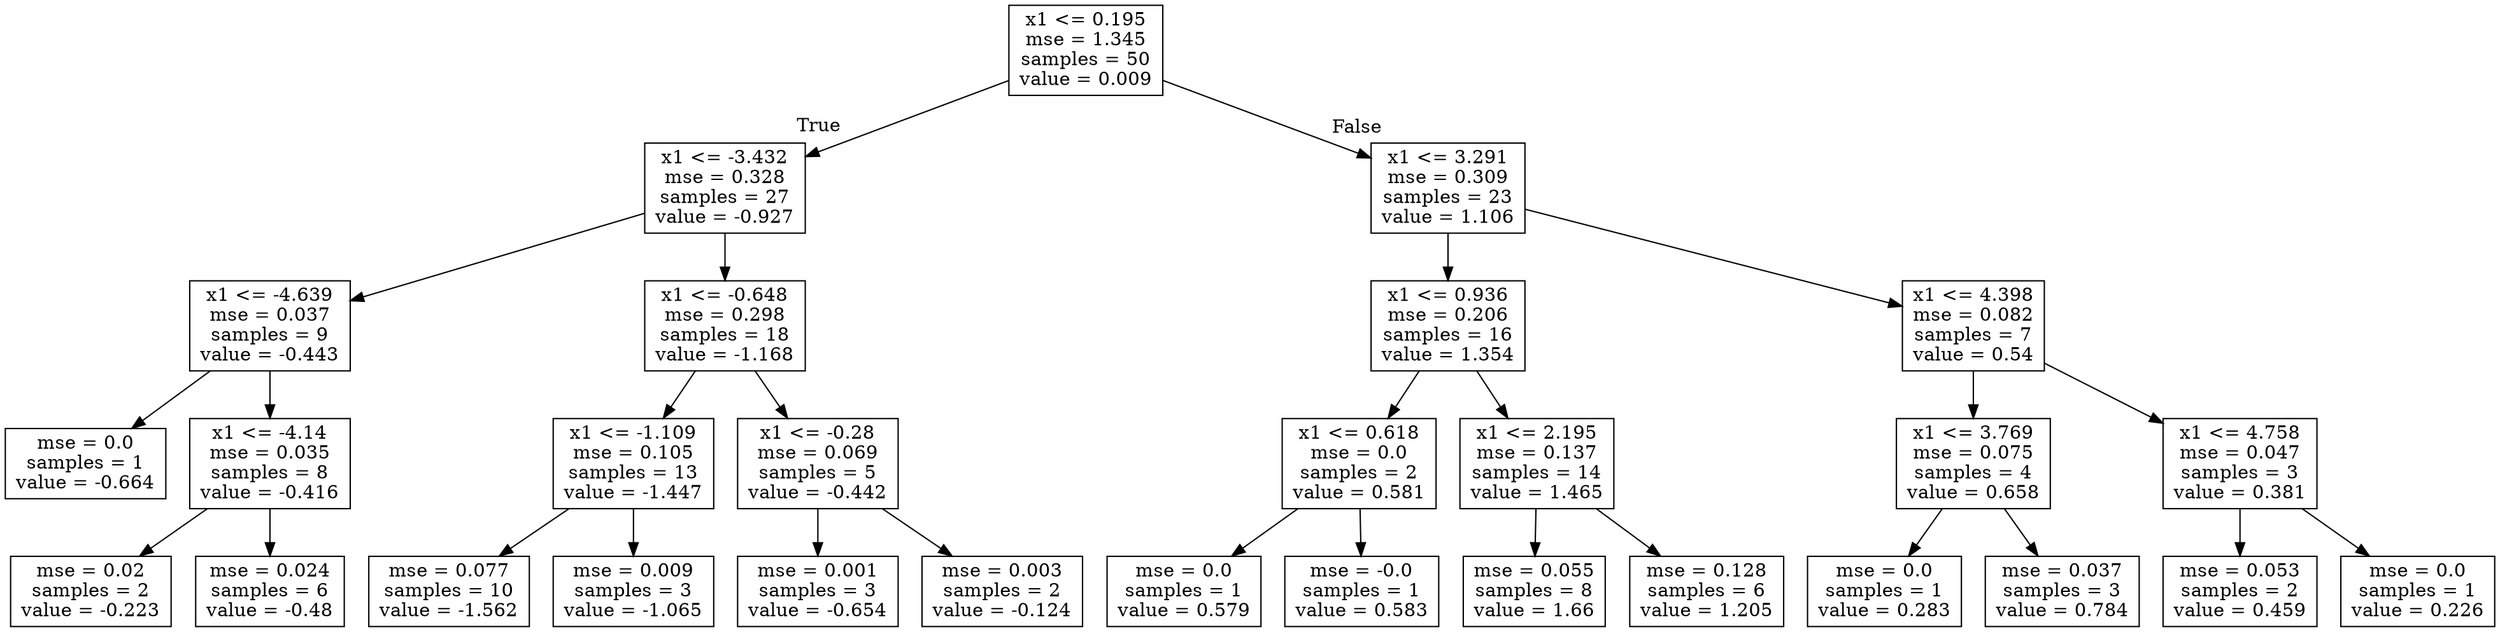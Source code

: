 digraph Tree {
node [shape=box] ;
0 [label="x1 <= 0.195\nmse = 1.345\nsamples = 50\nvalue = 0.009"] ;
1 [label="x1 <= -3.432\nmse = 0.328\nsamples = 27\nvalue = -0.927"] ;
0 -> 1 [labeldistance=2.5, labelangle=45, headlabel="True"] ;
2 [label="x1 <= -4.639\nmse = 0.037\nsamples = 9\nvalue = -0.443"] ;
1 -> 2 ;
3 [label="mse = 0.0\nsamples = 1\nvalue = -0.664"] ;
2 -> 3 ;
4 [label="x1 <= -4.14\nmse = 0.035\nsamples = 8\nvalue = -0.416"] ;
2 -> 4 ;
5 [label="mse = 0.02\nsamples = 2\nvalue = -0.223"] ;
4 -> 5 ;
6 [label="mse = 0.024\nsamples = 6\nvalue = -0.48"] ;
4 -> 6 ;
7 [label="x1 <= -0.648\nmse = 0.298\nsamples = 18\nvalue = -1.168"] ;
1 -> 7 ;
8 [label="x1 <= -1.109\nmse = 0.105\nsamples = 13\nvalue = -1.447"] ;
7 -> 8 ;
9 [label="mse = 0.077\nsamples = 10\nvalue = -1.562"] ;
8 -> 9 ;
10 [label="mse = 0.009\nsamples = 3\nvalue = -1.065"] ;
8 -> 10 ;
11 [label="x1 <= -0.28\nmse = 0.069\nsamples = 5\nvalue = -0.442"] ;
7 -> 11 ;
12 [label="mse = 0.001\nsamples = 3\nvalue = -0.654"] ;
11 -> 12 ;
13 [label="mse = 0.003\nsamples = 2\nvalue = -0.124"] ;
11 -> 13 ;
14 [label="x1 <= 3.291\nmse = 0.309\nsamples = 23\nvalue = 1.106"] ;
0 -> 14 [labeldistance=2.5, labelangle=-45, headlabel="False"] ;
15 [label="x1 <= 0.936\nmse = 0.206\nsamples = 16\nvalue = 1.354"] ;
14 -> 15 ;
16 [label="x1 <= 0.618\nmse = 0.0\nsamples = 2\nvalue = 0.581"] ;
15 -> 16 ;
17 [label="mse = 0.0\nsamples = 1\nvalue = 0.579"] ;
16 -> 17 ;
18 [label="mse = -0.0\nsamples = 1\nvalue = 0.583"] ;
16 -> 18 ;
19 [label="x1 <= 2.195\nmse = 0.137\nsamples = 14\nvalue = 1.465"] ;
15 -> 19 ;
20 [label="mse = 0.055\nsamples = 8\nvalue = 1.66"] ;
19 -> 20 ;
21 [label="mse = 0.128\nsamples = 6\nvalue = 1.205"] ;
19 -> 21 ;
22 [label="x1 <= 4.398\nmse = 0.082\nsamples = 7\nvalue = 0.54"] ;
14 -> 22 ;
23 [label="x1 <= 3.769\nmse = 0.075\nsamples = 4\nvalue = 0.658"] ;
22 -> 23 ;
24 [label="mse = 0.0\nsamples = 1\nvalue = 0.283"] ;
23 -> 24 ;
25 [label="mse = 0.037\nsamples = 3\nvalue = 0.784"] ;
23 -> 25 ;
26 [label="x1 <= 4.758\nmse = 0.047\nsamples = 3\nvalue = 0.381"] ;
22 -> 26 ;
27 [label="mse = 0.053\nsamples = 2\nvalue = 0.459"] ;
26 -> 27 ;
28 [label="mse = 0.0\nsamples = 1\nvalue = 0.226"] ;
26 -> 28 ;
}